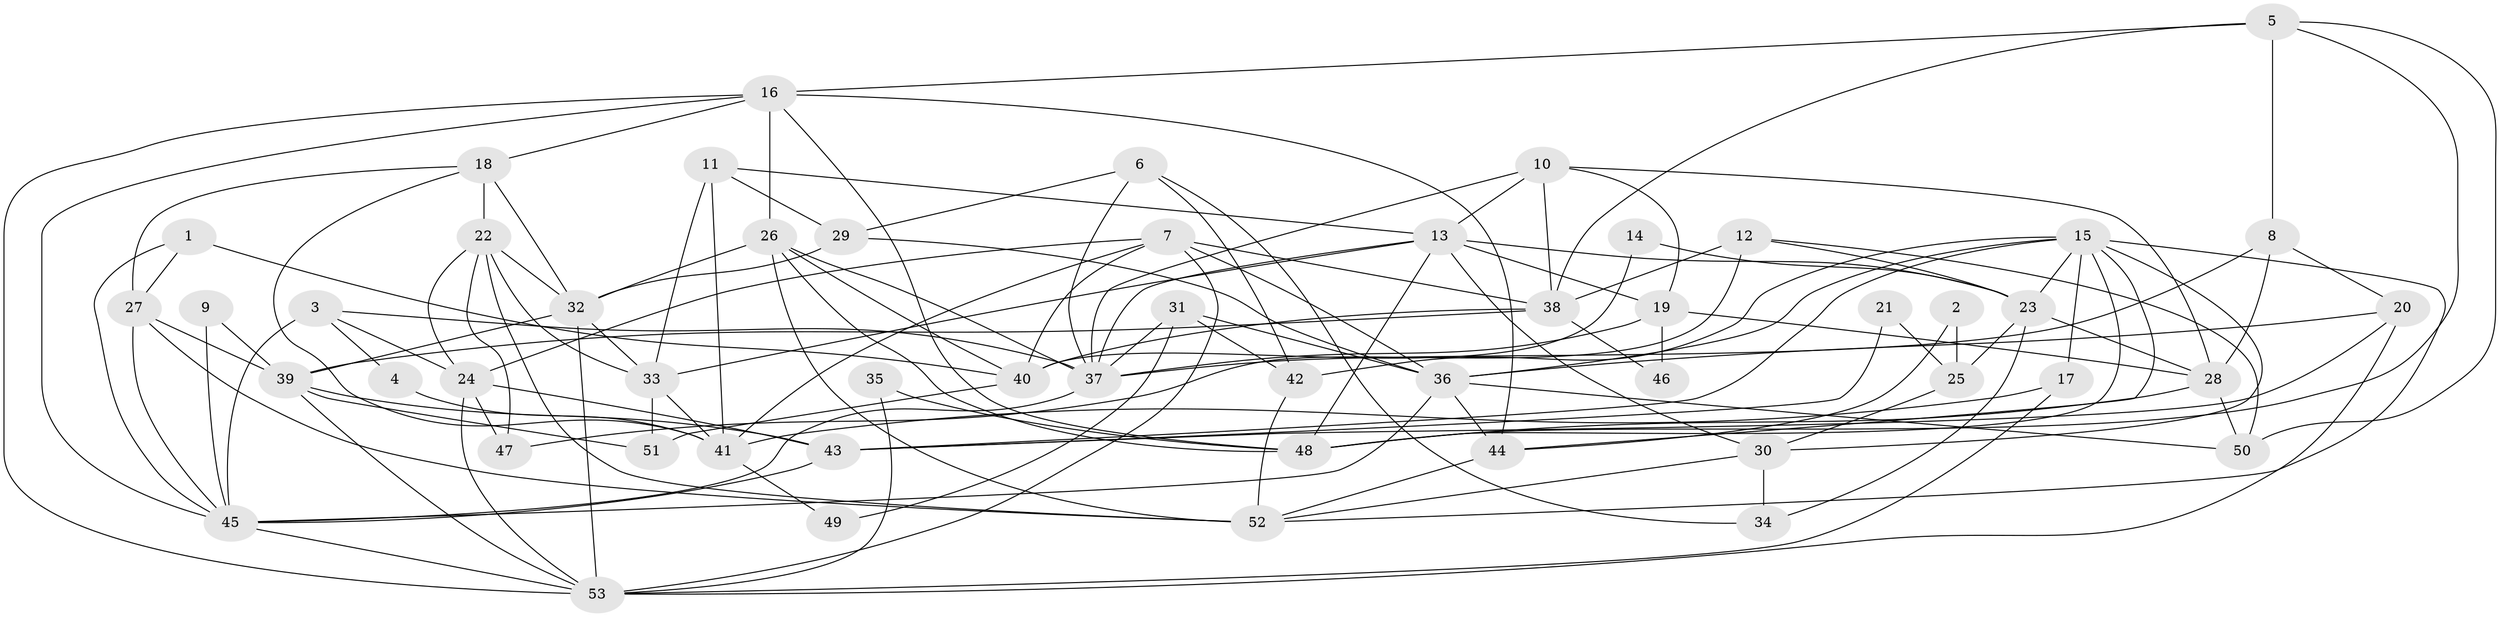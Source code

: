 // original degree distribution, {3: 0.3103448275862069, 4: 0.2413793103448276, 2: 0.12643678160919541, 5: 0.1839080459770115, 6: 0.06896551724137931, 8: 0.034482758620689655, 7: 0.034482758620689655}
// Generated by graph-tools (version 1.1) at 2025/36/03/04/25 23:36:59]
// undirected, 53 vertices, 133 edges
graph export_dot {
  node [color=gray90,style=filled];
  1;
  2;
  3;
  4;
  5;
  6;
  7;
  8;
  9;
  10;
  11;
  12;
  13;
  14;
  15;
  16;
  17;
  18;
  19;
  20;
  21;
  22;
  23;
  24;
  25;
  26;
  27;
  28;
  29;
  30;
  31;
  32;
  33;
  34;
  35;
  36;
  37;
  38;
  39;
  40;
  41;
  42;
  43;
  44;
  45;
  46;
  47;
  48;
  49;
  50;
  51;
  52;
  53;
  1 -- 27 [weight=1.0];
  1 -- 40 [weight=1.0];
  1 -- 45 [weight=1.0];
  2 -- 25 [weight=1.0];
  2 -- 44 [weight=1.0];
  3 -- 4 [weight=1.0];
  3 -- 24 [weight=1.0];
  3 -- 37 [weight=1.0];
  3 -- 45 [weight=1.0];
  4 -- 41 [weight=1.0];
  5 -- 8 [weight=1.0];
  5 -- 16 [weight=1.0];
  5 -- 38 [weight=1.0];
  5 -- 48 [weight=1.0];
  5 -- 50 [weight=1.0];
  6 -- 29 [weight=1.0];
  6 -- 34 [weight=1.0];
  6 -- 37 [weight=1.0];
  6 -- 42 [weight=1.0];
  7 -- 24 [weight=1.0];
  7 -- 36 [weight=1.0];
  7 -- 38 [weight=1.0];
  7 -- 40 [weight=1.0];
  7 -- 41 [weight=1.0];
  7 -- 53 [weight=1.0];
  8 -- 20 [weight=1.0];
  8 -- 28 [weight=1.0];
  8 -- 37 [weight=1.0];
  9 -- 39 [weight=1.0];
  9 -- 45 [weight=1.0];
  10 -- 13 [weight=1.0];
  10 -- 19 [weight=1.0];
  10 -- 28 [weight=1.0];
  10 -- 37 [weight=1.0];
  10 -- 38 [weight=1.0];
  11 -- 13 [weight=1.0];
  11 -- 29 [weight=1.0];
  11 -- 33 [weight=1.0];
  11 -- 41 [weight=1.0];
  12 -- 23 [weight=1.0];
  12 -- 38 [weight=1.0];
  12 -- 47 [weight=2.0];
  12 -- 50 [weight=1.0];
  13 -- 19 [weight=1.0];
  13 -- 23 [weight=1.0];
  13 -- 30 [weight=1.0];
  13 -- 33 [weight=1.0];
  13 -- 37 [weight=1.0];
  13 -- 48 [weight=1.0];
  14 -- 23 [weight=1.0];
  14 -- 40 [weight=2.0];
  15 -- 17 [weight=1.0];
  15 -- 23 [weight=1.0];
  15 -- 30 [weight=1.0];
  15 -- 36 [weight=1.0];
  15 -- 42 [weight=1.0];
  15 -- 43 [weight=1.0];
  15 -- 44 [weight=1.0];
  15 -- 48 [weight=1.0];
  15 -- 52 [weight=1.0];
  16 -- 18 [weight=1.0];
  16 -- 26 [weight=1.0];
  16 -- 44 [weight=1.0];
  16 -- 45 [weight=1.0];
  16 -- 48 [weight=1.0];
  16 -- 53 [weight=1.0];
  17 -- 41 [weight=1.0];
  17 -- 53 [weight=1.0];
  18 -- 22 [weight=1.0];
  18 -- 27 [weight=1.0];
  18 -- 32 [weight=1.0];
  18 -- 41 [weight=1.0];
  19 -- 28 [weight=1.0];
  19 -- 37 [weight=1.0];
  19 -- 46 [weight=2.0];
  20 -- 36 [weight=1.0];
  20 -- 43 [weight=1.0];
  20 -- 53 [weight=1.0];
  21 -- 25 [weight=1.0];
  21 -- 43 [weight=1.0];
  22 -- 24 [weight=1.0];
  22 -- 32 [weight=1.0];
  22 -- 33 [weight=1.0];
  22 -- 47 [weight=1.0];
  22 -- 52 [weight=1.0];
  23 -- 25 [weight=1.0];
  23 -- 28 [weight=1.0];
  23 -- 34 [weight=1.0];
  24 -- 43 [weight=1.0];
  24 -- 47 [weight=1.0];
  24 -- 53 [weight=1.0];
  25 -- 30 [weight=1.0];
  26 -- 32 [weight=1.0];
  26 -- 37 [weight=1.0];
  26 -- 40 [weight=1.0];
  26 -- 48 [weight=1.0];
  26 -- 52 [weight=1.0];
  27 -- 39 [weight=1.0];
  27 -- 45 [weight=1.0];
  27 -- 52 [weight=1.0];
  28 -- 48 [weight=1.0];
  28 -- 50 [weight=1.0];
  29 -- 32 [weight=2.0];
  29 -- 36 [weight=1.0];
  30 -- 34 [weight=1.0];
  30 -- 52 [weight=1.0];
  31 -- 36 [weight=1.0];
  31 -- 37 [weight=1.0];
  31 -- 42 [weight=1.0];
  31 -- 49 [weight=2.0];
  32 -- 33 [weight=1.0];
  32 -- 39 [weight=1.0];
  32 -- 53 [weight=1.0];
  33 -- 41 [weight=2.0];
  33 -- 51 [weight=1.0];
  35 -- 48 [weight=1.0];
  35 -- 53 [weight=1.0];
  36 -- 44 [weight=1.0];
  36 -- 45 [weight=1.0];
  36 -- 50 [weight=1.0];
  37 -- 45 [weight=1.0];
  38 -- 39 [weight=1.0];
  38 -- 40 [weight=1.0];
  38 -- 46 [weight=1.0];
  39 -- 43 [weight=1.0];
  39 -- 51 [weight=1.0];
  39 -- 53 [weight=1.0];
  40 -- 51 [weight=1.0];
  41 -- 49 [weight=1.0];
  42 -- 52 [weight=1.0];
  43 -- 45 [weight=1.0];
  44 -- 52 [weight=1.0];
  45 -- 53 [weight=1.0];
}
